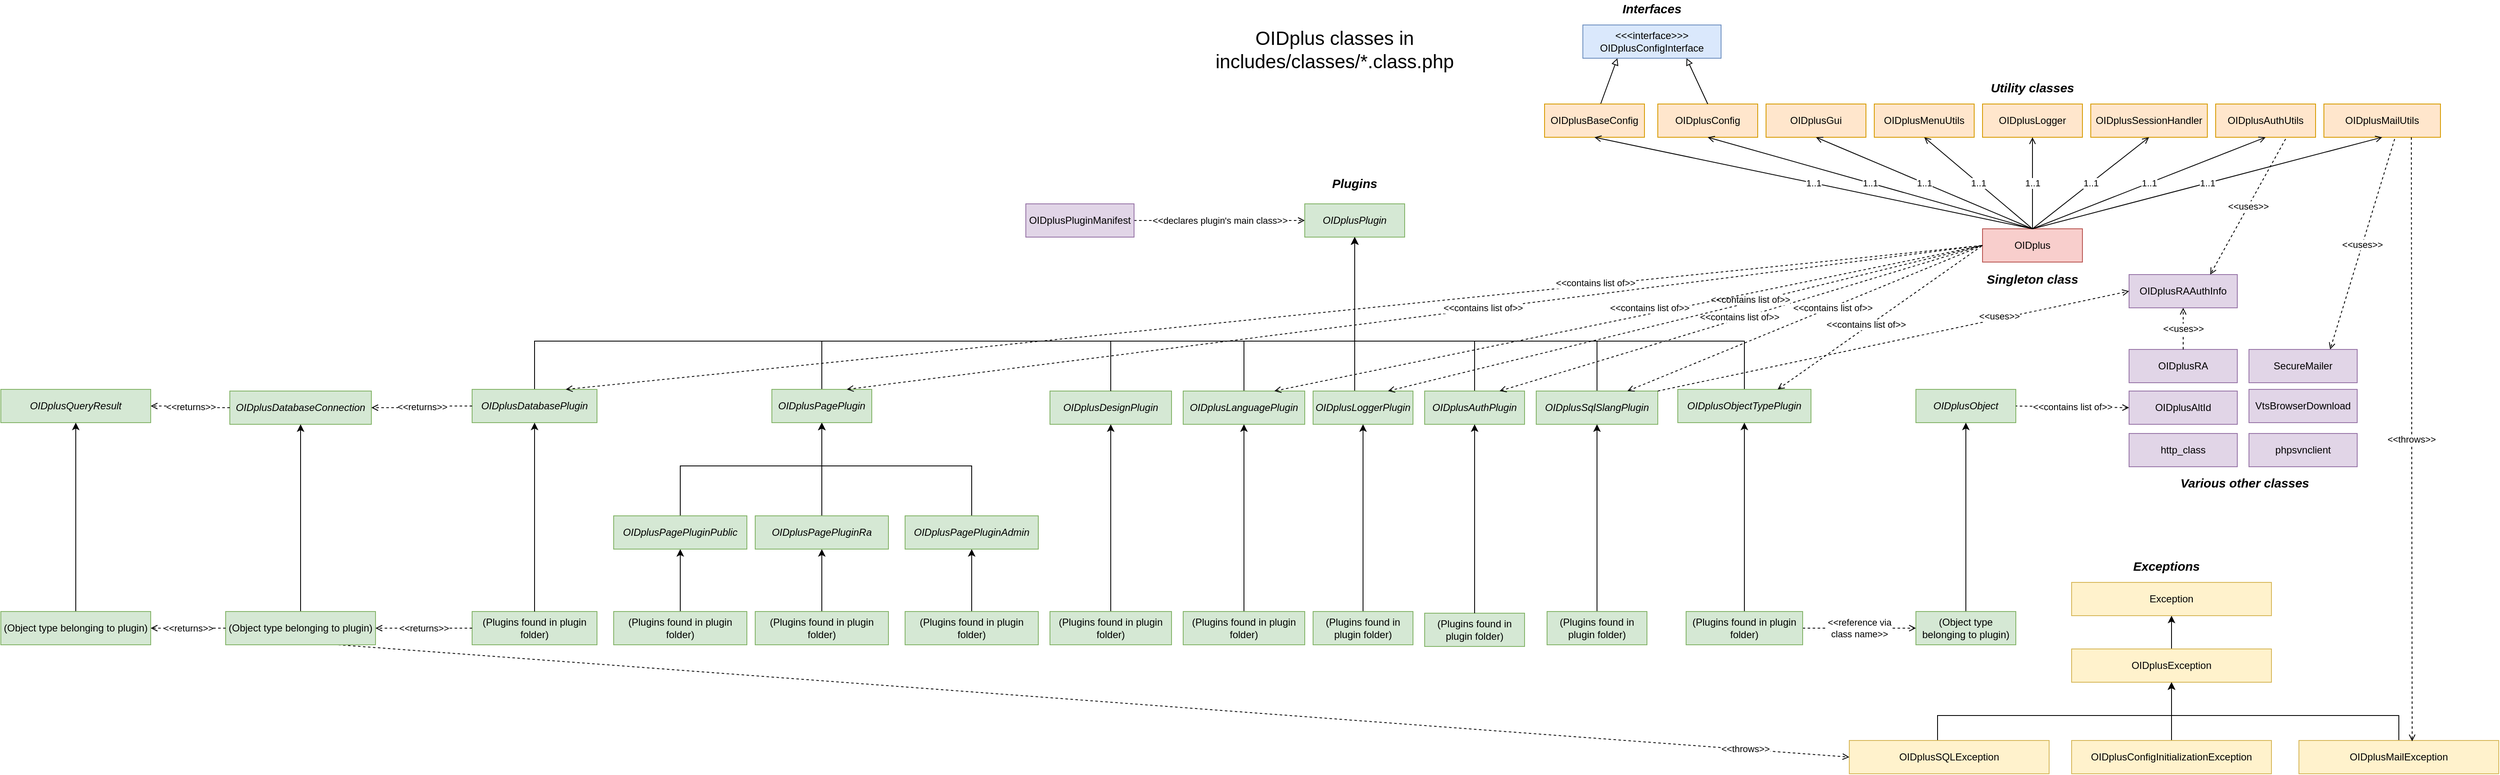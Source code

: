 <mxfile version="13.6.2" type="device"><diagram id="C5RBs43oDa-KdzZeNtuy" name="Page-1"><mxGraphModel dx="3685" dy="1050" grid="1" gridSize="10" guides="1" tooltips="1" connect="1" arrows="1" fold="1" page="1" pageScale="1" pageWidth="827" pageHeight="1169" math="0" shadow="0"><root><mxCell id="WIyWlLk6GJQsqaUBKTNV-0"/><mxCell id="WIyWlLk6GJQsqaUBKTNV-1" parent="WIyWlLk6GJQsqaUBKTNV-0"/><mxCell id="HaJfKRJEYKdRmyHm2M7B-0" value="OIDplus" style="rounded=0;whiteSpace=wrap;html=1;fillColor=#f8cecc;strokeColor=#b85450;" parent="WIyWlLk6GJQsqaUBKTNV-1" vertex="1"><mxGeometry x="780" y="385" width="120" height="40" as="geometry"/></mxCell><mxCell id="HaJfKRJEYKdRmyHm2M7B-1" value="&lt;div&gt;OIDplusAltId&lt;/div&gt;" style="rounded=0;whiteSpace=wrap;html=1;fillColor=#e1d5e7;strokeColor=#9673a6;" parent="WIyWlLk6GJQsqaUBKTNV-1" vertex="1"><mxGeometry x="956" y="580" width="130" height="40" as="geometry"/></mxCell><mxCell id="PMX5CAPXfLzkRhn_E-3W-7" style="edgeStyle=orthogonalEdgeStyle;rounded=0;orthogonalLoop=1;jettySize=auto;html=1;entryX=0.5;entryY=1;entryDx=0;entryDy=0;" parent="WIyWlLk6GJQsqaUBKTNV-1" source="HaJfKRJEYKdRmyHm2M7B-2" target="HaJfKRJEYKdRmyHm2M7B-13" edge="1"><mxGeometry relative="1" as="geometry"><Array as="points"><mxPoint x="170" y="520"/><mxPoint x="26" y="520"/></Array></mxGeometry></mxCell><mxCell id="HaJfKRJEYKdRmyHm2M7B-2" value="&lt;div&gt;OIDplusAuthPlugin&lt;/div&gt;" style="rounded=0;whiteSpace=wrap;html=1;fontStyle=2;fillColor=#d5e8d4;strokeColor=#82b366;" parent="WIyWlLk6GJQsqaUBKTNV-1" vertex="1"><mxGeometry x="110" y="580" width="120" height="40" as="geometry"/></mxCell><mxCell id="HaJfKRJEYKdRmyHm2M7B-3" value="&lt;div&gt;OIDplusAuthUtils&lt;/div&gt;" style="rounded=0;whiteSpace=wrap;html=1;fillColor=#ffe6cc;strokeColor=#d79b00;" parent="WIyWlLk6GJQsqaUBKTNV-1" vertex="1"><mxGeometry x="1060" y="235" width="120" height="40" as="geometry"/></mxCell><mxCell id="HaJfKRJEYKdRmyHm2M7B-4" value="&lt;div&gt;OIDplusConfig&lt;/div&gt;" style="rounded=0;whiteSpace=wrap;html=1;fillColor=#ffe6cc;strokeColor=#d79b00;" parent="WIyWlLk6GJQsqaUBKTNV-1" vertex="1"><mxGeometry x="390" y="235" width="120" height="40" as="geometry"/></mxCell><mxCell id="HaJfKRJEYKdRmyHm2M7B-28" style="edgeStyle=orthogonalEdgeStyle;rounded=0;orthogonalLoop=1;jettySize=auto;html=1;entryX=0.5;entryY=1;entryDx=0;entryDy=0;" parent="WIyWlLk6GJQsqaUBKTNV-1" source="HaJfKRJEYKdRmyHm2M7B-5" target="HaJfKRJEYKdRmyHm2M7B-27" edge="1"><mxGeometry relative="1" as="geometry"/></mxCell><mxCell id="HaJfKRJEYKdRmyHm2M7B-5" value="&lt;div&gt;OIDplusConfigInitializationException&lt;/div&gt;" style="rounded=0;whiteSpace=wrap;html=1;fillColor=#fff2cc;strokeColor=#d6b656;" parent="WIyWlLk6GJQsqaUBKTNV-1" vertex="1"><mxGeometry x="887" y="1000" width="240" height="40" as="geometry"/></mxCell><mxCell id="PMX5CAPXfLzkRhn_E-3W-3" style="edgeStyle=orthogonalEdgeStyle;rounded=0;orthogonalLoop=1;jettySize=auto;html=1;entryX=0.5;entryY=1;entryDx=0;entryDy=0;" parent="WIyWlLk6GJQsqaUBKTNV-1" source="HaJfKRJEYKdRmyHm2M7B-6" target="HaJfKRJEYKdRmyHm2M7B-27" edge="1"><mxGeometry relative="1" as="geometry"><Array as="points"><mxPoint x="726" y="970"/><mxPoint x="1007" y="970"/></Array></mxGeometry></mxCell><mxCell id="HaJfKRJEYKdRmyHm2M7B-6" value="&lt;div&gt;OIDplusSQLException&lt;/div&gt;" style="rounded=0;whiteSpace=wrap;html=1;fillColor=#fff2cc;strokeColor=#d6b656;" parent="WIyWlLk6GJQsqaUBKTNV-1" vertex="1"><mxGeometry x="620" y="1000" width="240" height="40" as="geometry"/></mxCell><mxCell id="PMX5CAPXfLzkRhn_E-3W-8" style="edgeStyle=orthogonalEdgeStyle;rounded=0;orthogonalLoop=1;jettySize=auto;html=1;entryX=0.5;entryY=1;entryDx=0;entryDy=0;" parent="WIyWlLk6GJQsqaUBKTNV-1" source="HaJfKRJEYKdRmyHm2M7B-7" target="HaJfKRJEYKdRmyHm2M7B-13" edge="1"><mxGeometry relative="1" as="geometry"><Array as="points"><mxPoint x="-959" y="520"/><mxPoint x="26" y="520"/></Array></mxGeometry></mxCell><mxCell id="HaJfKRJEYKdRmyHm2M7B-7" value="&lt;div&gt;OIDplusDatabasePlugin&lt;/div&gt;" style="rounded=0;whiteSpace=wrap;html=1;fontStyle=2;fillColor=#d5e8d4;strokeColor=#82b366;" parent="WIyWlLk6GJQsqaUBKTNV-1" vertex="1"><mxGeometry x="-1034" y="578" width="150" height="40" as="geometry"/></mxCell><mxCell id="HaJfKRJEYKdRmyHm2M7B-8" value="&lt;div&gt;OIDplusGui&lt;/div&gt;" style="rounded=0;whiteSpace=wrap;html=1;fillColor=#ffe6cc;strokeColor=#d79b00;" parent="WIyWlLk6GJQsqaUBKTNV-1" vertex="1"><mxGeometry x="520" y="235" width="120" height="40" as="geometry"/></mxCell><mxCell id="HaJfKRJEYKdRmyHm2M7B-9" value="&lt;div&gt;OIDplusLogger&lt;/div&gt;" style="rounded=0;whiteSpace=wrap;html=1;fillColor=#ffe6cc;strokeColor=#d79b00;" parent="WIyWlLk6GJQsqaUBKTNV-1" vertex="1"><mxGeometry x="780" y="235" width="120" height="40" as="geometry"/></mxCell><mxCell id="HaJfKRJEYKdRmyHm2M7B-10" value="&lt;div&gt;OIDplusObject&lt;/div&gt;" style="rounded=0;whiteSpace=wrap;html=1;fontStyle=2;fillColor=#d5e8d4;strokeColor=#82b366;" parent="WIyWlLk6GJQsqaUBKTNV-1" vertex="1"><mxGeometry x="700" y="578" width="120" height="40" as="geometry"/></mxCell><mxCell id="PMX5CAPXfLzkRhn_E-3W-9" style="edgeStyle=orthogonalEdgeStyle;rounded=0;orthogonalLoop=1;jettySize=auto;html=1;entryX=0.5;entryY=1;entryDx=0;entryDy=0;" parent="WIyWlLk6GJQsqaUBKTNV-1" source="HaJfKRJEYKdRmyHm2M7B-11" target="HaJfKRJEYKdRmyHm2M7B-13" edge="1"><mxGeometry relative="1" as="geometry"><Array as="points"><mxPoint x="494" y="520"/><mxPoint x="26" y="520"/></Array></mxGeometry></mxCell><mxCell id="HaJfKRJEYKdRmyHm2M7B-11" value="&lt;div&gt;OIDplusObjectTypePlugin&lt;/div&gt;" style="rounded=0;whiteSpace=wrap;html=1;fontStyle=2;fillColor=#d5e8d4;strokeColor=#82b366;" parent="WIyWlLk6GJQsqaUBKTNV-1" vertex="1"><mxGeometry x="414" y="578" width="160" height="40" as="geometry"/></mxCell><mxCell id="G5G2yCKZkxoIE2J6HtOm-7" value="" style="edgeStyle=orthogonalEdgeStyle;rounded=0;orthogonalLoop=1;jettySize=auto;html=1;entryX=0.5;entryY=0;entryDx=0;entryDy=0;startArrow=classic;startFill=1;endArrow=none;endFill=0;" parent="WIyWlLk6GJQsqaUBKTNV-1" source="HaJfKRJEYKdRmyHm2M7B-12" target="G5G2yCKZkxoIE2J6HtOm-3" edge="1"><mxGeometry relative="1" as="geometry"><mxPoint x="-614" y="670" as="targetPoint"/><Array as="points"><mxPoint x="-614" y="670"/><mxPoint x="-784" y="670"/></Array></mxGeometry></mxCell><mxCell id="G5G2yCKZkxoIE2J6HtOm-9" style="edgeStyle=orthogonalEdgeStyle;rounded=0;orthogonalLoop=1;jettySize=auto;html=1;entryX=0.5;entryY=0;entryDx=0;entryDy=0;startArrow=classic;startFill=1;endArrow=none;endFill=0;" parent="WIyWlLk6GJQsqaUBKTNV-1" source="HaJfKRJEYKdRmyHm2M7B-12" target="G5G2yCKZkxoIE2J6HtOm-5" edge="1"><mxGeometry relative="1" as="geometry"><Array as="points"><mxPoint x="-614" y="670"/><mxPoint x="-434" y="670"/></Array></mxGeometry></mxCell><mxCell id="G5G2yCKZkxoIE2J6HtOm-10" style="edgeStyle=orthogonalEdgeStyle;rounded=0;orthogonalLoop=1;jettySize=auto;html=1;entryX=0.5;entryY=0;entryDx=0;entryDy=0;startArrow=classic;startFill=1;endArrow=none;endFill=0;" parent="WIyWlLk6GJQsqaUBKTNV-1" source="HaJfKRJEYKdRmyHm2M7B-12" target="G5G2yCKZkxoIE2J6HtOm-4" edge="1"><mxGeometry relative="1" as="geometry"/></mxCell><mxCell id="PMX5CAPXfLzkRhn_E-3W-6" style="edgeStyle=orthogonalEdgeStyle;rounded=0;orthogonalLoop=1;jettySize=auto;html=1;entryX=0.5;entryY=1;entryDx=0;entryDy=0;" parent="WIyWlLk6GJQsqaUBKTNV-1" source="HaJfKRJEYKdRmyHm2M7B-12" target="HaJfKRJEYKdRmyHm2M7B-13" edge="1"><mxGeometry relative="1" as="geometry"><Array as="points"><mxPoint x="-160" y="520"/><mxPoint x="174" y="520"/></Array></mxGeometry></mxCell><mxCell id="HaJfKRJEYKdRmyHm2M7B-12" value="&lt;div&gt;OIDplusPagePlugin&lt;/div&gt;" style="rounded=0;whiteSpace=wrap;html=1;fontStyle=2;fillColor=#d5e8d4;strokeColor=#82b366;" parent="WIyWlLk6GJQsqaUBKTNV-1" vertex="1"><mxGeometry x="-674" y="578" width="120" height="40" as="geometry"/></mxCell><mxCell id="HaJfKRJEYKdRmyHm2M7B-13" value="&lt;div&gt;OIDplusPlugin&lt;/div&gt;" style="rounded=0;whiteSpace=wrap;html=1;fontStyle=2;fillColor=#d5e8d4;strokeColor=#82b366;" parent="WIyWlLk6GJQsqaUBKTNV-1" vertex="1"><mxGeometry x="-34" y="355" width="120" height="40" as="geometry"/></mxCell><mxCell id="HaJfKRJEYKdRmyHm2M7B-14" value="&lt;div&gt;OIDplusQueryResult&lt;/div&gt;" style="rounded=0;whiteSpace=wrap;html=1;fillColor=#d5e8d4;strokeColor=#82b366;fontStyle=2" parent="WIyWlLk6GJQsqaUBKTNV-1" vertex="1"><mxGeometry x="-1600" y="578" width="180" height="40" as="geometry"/></mxCell><mxCell id="HaJfKRJEYKdRmyHm2M7B-15" value="&lt;div&gt;OIDplusRA&lt;/div&gt;" style="rounded=0;whiteSpace=wrap;html=1;fillColor=#e1d5e7;strokeColor=#9673a6;" parent="WIyWlLk6GJQsqaUBKTNV-1" vertex="1"><mxGeometry x="956" y="530" width="130" height="40" as="geometry"/></mxCell><mxCell id="HaJfKRJEYKdRmyHm2M7B-16" value="&lt;div&gt;OIDplusSessionHandler&lt;/div&gt;" style="rounded=0;whiteSpace=wrap;html=1;fillColor=#ffe6cc;strokeColor=#d79b00;" parent="WIyWlLk6GJQsqaUBKTNV-1" vertex="1"><mxGeometry x="910" y="235" width="140" height="40" as="geometry"/></mxCell><mxCell id="HaJfKRJEYKdRmyHm2M7B-17" value="&lt;div&gt;OIDplusMenuUtils&lt;/div&gt;" style="rounded=0;whiteSpace=wrap;html=1;fillColor=#ffe6cc;strokeColor=#d79b00;" parent="WIyWlLk6GJQsqaUBKTNV-1" vertex="1"><mxGeometry x="650" y="235" width="120" height="40" as="geometry"/></mxCell><mxCell id="PMX5CAPXfLzkRhn_E-3W-2" style="edgeStyle=orthogonalEdgeStyle;rounded=0;orthogonalLoop=1;jettySize=auto;html=1;entryX=0.5;entryY=1;entryDx=0;entryDy=0;" parent="WIyWlLk6GJQsqaUBKTNV-1" source="HaJfKRJEYKdRmyHm2M7B-22" target="HaJfKRJEYKdRmyHm2M7B-10" edge="1"><mxGeometry relative="1" as="geometry"/></mxCell><mxCell id="HaJfKRJEYKdRmyHm2M7B-22" value="(Object type belonging to plugin)" style="rounded=0;whiteSpace=wrap;html=1;fillColor=#d5e8d4;strokeColor=#82b366;" parent="WIyWlLk6GJQsqaUBKTNV-1" vertex="1"><mxGeometry x="700" y="845" width="120" height="40" as="geometry"/></mxCell><mxCell id="HaJfKRJEYKdRmyHm2M7B-24" value="&lt;div&gt;&amp;lt;&amp;lt;reference via&lt;/div&gt;&lt;div&gt;class name&amp;gt;&amp;gt;&lt;br&gt;&lt;/div&gt;" style="edgeStyle=orthogonalEdgeStyle;rounded=0;orthogonalLoop=1;jettySize=auto;html=1;entryX=0;entryY=0.5;entryDx=0;entryDy=0;dashed=1;endArrow=open;endFill=0;" parent="WIyWlLk6GJQsqaUBKTNV-1" source="HaJfKRJEYKdRmyHm2M7B-23" target="HaJfKRJEYKdRmyHm2M7B-22" edge="1"><mxGeometry relative="1" as="geometry"/></mxCell><mxCell id="HaJfKRJEYKdRmyHm2M7B-26" style="edgeStyle=orthogonalEdgeStyle;rounded=0;orthogonalLoop=1;jettySize=auto;html=1;entryX=0.5;entryY=1;entryDx=0;entryDy=0;" parent="WIyWlLk6GJQsqaUBKTNV-1" source="HaJfKRJEYKdRmyHm2M7B-23" target="HaJfKRJEYKdRmyHm2M7B-11" edge="1"><mxGeometry relative="1" as="geometry"/></mxCell><mxCell id="HaJfKRJEYKdRmyHm2M7B-23" value="(Plugins found in plugin folder)" style="rounded=0;whiteSpace=wrap;html=1;fillColor=#d5e8d4;strokeColor=#82b366;" parent="WIyWlLk6GJQsqaUBKTNV-1" vertex="1"><mxGeometry x="424" y="845" width="140" height="40" as="geometry"/></mxCell><mxCell id="qhEKmyDmoYopIHslgWnM-1" style="edgeStyle=orthogonalEdgeStyle;rounded=0;orthogonalLoop=1;jettySize=auto;html=1;entryX=0.5;entryY=1;entryDx=0;entryDy=0;" parent="WIyWlLk6GJQsqaUBKTNV-1" source="HaJfKRJEYKdRmyHm2M7B-27" target="qhEKmyDmoYopIHslgWnM-0" edge="1"><mxGeometry relative="1" as="geometry"/></mxCell><mxCell id="HaJfKRJEYKdRmyHm2M7B-27" value="OIDplusException" style="rounded=0;whiteSpace=wrap;html=1;fillColor=#fff2cc;strokeColor=#d6b656;" parent="WIyWlLk6GJQsqaUBKTNV-1" vertex="1"><mxGeometry x="887" y="890" width="240" height="40" as="geometry"/></mxCell><mxCell id="HaJfKRJEYKdRmyHm2M7B-30" value="1..1" style="endArrow=none;html=1;entryX=0.5;entryY=0;entryDx=0;entryDy=0;exitX=0.5;exitY=1;exitDx=0;exitDy=0;startArrow=open;startFill=0;" parent="WIyWlLk6GJQsqaUBKTNV-1" source="HaJfKRJEYKdRmyHm2M7B-4" target="HaJfKRJEYKdRmyHm2M7B-0" edge="1"><mxGeometry width="50" height="50" relative="1" as="geometry"><mxPoint x="550" y="745" as="sourcePoint"/><mxPoint x="600" y="695" as="targetPoint"/></mxGeometry></mxCell><mxCell id="HaJfKRJEYKdRmyHm2M7B-31" value="1..1" style="endArrow=none;html=1;entryX=0.5;entryY=0;entryDx=0;entryDy=0;exitX=0.5;exitY=1;exitDx=0;exitDy=0;startArrow=open;startFill=0;" parent="WIyWlLk6GJQsqaUBKTNV-1" source="HaJfKRJEYKdRmyHm2M7B-8" target="HaJfKRJEYKdRmyHm2M7B-0" edge="1"><mxGeometry width="50" height="50" relative="1" as="geometry"><mxPoint x="550" y="745" as="sourcePoint"/><mxPoint x="600" y="695" as="targetPoint"/></mxGeometry></mxCell><mxCell id="HaJfKRJEYKdRmyHm2M7B-32" value="1..1" style="endArrow=none;html=1;entryX=0.5;entryY=0;entryDx=0;entryDy=0;exitX=0.5;exitY=1;exitDx=0;exitDy=0;endFill=0;startArrow=open;startFill=0;" parent="WIyWlLk6GJQsqaUBKTNV-1" source="HaJfKRJEYKdRmyHm2M7B-3" target="HaJfKRJEYKdRmyHm2M7B-0" edge="1"><mxGeometry width="50" height="50" relative="1" as="geometry"><mxPoint x="550" y="745" as="sourcePoint"/><mxPoint x="600" y="695" as="targetPoint"/></mxGeometry></mxCell><mxCell id="HaJfKRJEYKdRmyHm2M7B-33" value="1..1" style="endArrow=none;html=1;startArrow=open;startFill=0;" parent="WIyWlLk6GJQsqaUBKTNV-1" edge="1"><mxGeometry width="50" height="50" relative="1" as="geometry"><mxPoint x="840" y="275" as="sourcePoint"/><mxPoint x="840" y="385" as="targetPoint"/></mxGeometry></mxCell><mxCell id="HaJfKRJEYKdRmyHm2M7B-35" value="1..1" style="endArrow=none;html=1;startArrow=open;startFill=0;exitX=0.5;exitY=1;exitDx=0;exitDy=0;entryX=0.5;entryY=0;entryDx=0;entryDy=0;" parent="WIyWlLk6GJQsqaUBKTNV-1" source="HaJfKRJEYKdRmyHm2M7B-16" target="HaJfKRJEYKdRmyHm2M7B-0" edge="1"><mxGeometry width="50" height="50" relative="1" as="geometry"><mxPoint x="620" y="725" as="sourcePoint"/><mxPoint x="670" y="675" as="targetPoint"/></mxGeometry></mxCell><mxCell id="HaJfKRJEYKdRmyHm2M7B-37" value="(Plugins found in plugin folder)" style="rounded=0;whiteSpace=wrap;html=1;fillColor=#d5e8d4;strokeColor=#82b366;" parent="WIyWlLk6GJQsqaUBKTNV-1" vertex="1"><mxGeometry x="110" y="847" width="120" height="40" as="geometry"/></mxCell><mxCell id="HaJfKRJEYKdRmyHm2M7B-39" style="edgeStyle=orthogonalEdgeStyle;rounded=0;orthogonalLoop=1;jettySize=auto;html=1;entryX=0.5;entryY=1;entryDx=0;entryDy=0;exitX=0.5;exitY=0;exitDx=0;exitDy=0;" parent="WIyWlLk6GJQsqaUBKTNV-1" source="HaJfKRJEYKdRmyHm2M7B-37" target="HaJfKRJEYKdRmyHm2M7B-2" edge="1"><mxGeometry relative="1" as="geometry"><mxPoint x="136" y="682" as="sourcePoint"/><mxPoint x="-174" y="592" as="targetPoint"/></mxGeometry></mxCell><mxCell id="HaJfKRJEYKdRmyHm2M7B-40" value="&lt;div&gt;(Plugins found in plugin folder)&lt;/div&gt;" style="rounded=0;whiteSpace=wrap;html=1;fillColor=#d5e8d4;strokeColor=#82b366;" parent="WIyWlLk6GJQsqaUBKTNV-1" vertex="1"><mxGeometry x="-1034" y="845" width="150" height="40" as="geometry"/></mxCell><mxCell id="HaJfKRJEYKdRmyHm2M7B-41" style="edgeStyle=orthogonalEdgeStyle;rounded=0;orthogonalLoop=1;jettySize=auto;html=1;entryX=0.5;entryY=1;entryDx=0;entryDy=0;exitX=0.5;exitY=0;exitDx=0;exitDy=0;" parent="WIyWlLk6GJQsqaUBKTNV-1" source="HaJfKRJEYKdRmyHm2M7B-40" target="HaJfKRJEYKdRmyHm2M7B-7" edge="1"><mxGeometry relative="1" as="geometry"><mxPoint x="-1298" y="640" as="sourcePoint"/><mxPoint x="-1298" y="590" as="targetPoint"/></mxGeometry></mxCell><mxCell id="HaJfKRJEYKdRmyHm2M7B-43" value="&amp;lt;&amp;lt;contains list of&amp;gt;&amp;gt;" style="endArrow=none;html=1;entryX=0;entryY=0.5;entryDx=0;entryDy=0;exitX=0.75;exitY=0;exitDx=0;exitDy=0;dashed=1;endFill=0;startArrow=open;startFill=0;" parent="WIyWlLk6GJQsqaUBKTNV-1" source="HaJfKRJEYKdRmyHm2M7B-7" target="HaJfKRJEYKdRmyHm2M7B-0" edge="1"><mxGeometry x="0.454" y="2" width="50" height="50" relative="1" as="geometry"><mxPoint x="140" y="640" as="sourcePoint"/><mxPoint x="590" y="330" as="targetPoint"/><mxPoint as="offset"/></mxGeometry></mxCell><mxCell id="HaJfKRJEYKdRmyHm2M7B-44" value="Singleton class" style="text;html=1;strokeColor=none;fillColor=none;align=center;verticalAlign=middle;whiteSpace=wrap;rounded=0;fontStyle=3;fontSize=15;" parent="WIyWlLk6GJQsqaUBKTNV-1" vertex="1"><mxGeometry x="770" y="435" width="140" height="20" as="geometry"/></mxCell><mxCell id="HaJfKRJEYKdRmyHm2M7B-46" value="Plugins" style="text;html=1;strokeColor=none;fillColor=none;align=center;verticalAlign=middle;whiteSpace=wrap;rounded=0;fontStyle=3;fontSize=15;" parent="WIyWlLk6GJQsqaUBKTNV-1" vertex="1"><mxGeometry x="-44" y="320" width="140" height="20" as="geometry"/></mxCell><mxCell id="HaJfKRJEYKdRmyHm2M7B-47" value="Exceptions" style="text;html=1;strokeColor=none;fillColor=none;align=center;verticalAlign=middle;whiteSpace=wrap;rounded=0;fontStyle=3;fontSize=15;" parent="WIyWlLk6GJQsqaUBKTNV-1" vertex="1"><mxGeometry x="931" y="780" width="140" height="20" as="geometry"/></mxCell><mxCell id="HaJfKRJEYKdRmyHm2M7B-48" value="Various other classes" style="text;html=1;strokeColor=none;fillColor=none;align=center;verticalAlign=middle;whiteSpace=wrap;rounded=0;fontStyle=3;fontSize=15;" parent="WIyWlLk6GJQsqaUBKTNV-1" vertex="1"><mxGeometry x="970" y="680" width="250" height="20" as="geometry"/></mxCell><mxCell id="qhEKmyDmoYopIHslgWnM-0" value="Exception" style="rounded=0;whiteSpace=wrap;html=1;fillColor=#fff2cc;strokeColor=#d6b656;" parent="WIyWlLk6GJQsqaUBKTNV-1" vertex="1"><mxGeometry x="887" y="810" width="240" height="40" as="geometry"/></mxCell><mxCell id="qhEKmyDmoYopIHslgWnM-3" value="&amp;lt;&amp;lt;throws&amp;gt;&amp;gt;" style="endArrow=open;dashed=1;html=1;entryX=0;entryY=0.5;entryDx=0;entryDy=0;exitX=0.75;exitY=1;exitDx=0;exitDy=0;endFill=0;" parent="WIyWlLk6GJQsqaUBKTNV-1" source="iIVjh-oNidVyA_spt8Qc-1" target="HaJfKRJEYKdRmyHm2M7B-6" edge="1"><mxGeometry x="0.862" y="1" width="50" height="50" relative="1" as="geometry"><mxPoint x="570" y="670" as="sourcePoint"/><mxPoint x="670" y="670" as="targetPoint"/><mxPoint as="offset"/></mxGeometry></mxCell><mxCell id="qhEKmyDmoYopIHslgWnM-4" value="&amp;lt;&amp;lt;contains list of&amp;gt;&amp;gt;" style="endArrow=none;html=1;entryX=1;entryY=0.5;entryDx=0;entryDy=0;exitX=0;exitY=0.5;exitDx=0;exitDy=0;dashed=1;endFill=0;startArrow=open;startFill=0;" parent="WIyWlLk6GJQsqaUBKTNV-1" source="HaJfKRJEYKdRmyHm2M7B-1" target="HaJfKRJEYKdRmyHm2M7B-10" edge="1"><mxGeometry width="50" height="50" relative="1" as="geometry"><mxPoint x="-530" y="790" as="sourcePoint"/><mxPoint x="-170" y="790" as="targetPoint"/></mxGeometry></mxCell><mxCell id="PMX5CAPXfLzkRhn_E-3W-5" style="edgeStyle=orthogonalEdgeStyle;rounded=0;orthogonalLoop=1;jettySize=auto;html=1;entryX=0.5;entryY=1;entryDx=0;entryDy=0;" parent="WIyWlLk6GJQsqaUBKTNV-1" source="qhEKmyDmoYopIHslgWnM-6" target="HaJfKRJEYKdRmyHm2M7B-27" edge="1"><mxGeometry relative="1" as="geometry"><Array as="points"><mxPoint x="1280" y="970"/><mxPoint x="1007" y="970"/></Array></mxGeometry></mxCell><mxCell id="qhEKmyDmoYopIHslgWnM-6" value="&lt;div&gt;OIDplusMailException&lt;/div&gt;" style="rounded=0;whiteSpace=wrap;html=1;fillColor=#fff2cc;strokeColor=#d6b656;" parent="WIyWlLk6GJQsqaUBKTNV-1" vertex="1"><mxGeometry x="1160" y="1000" width="240" height="40" as="geometry"/></mxCell><mxCell id="qhEKmyDmoYopIHslgWnM-8" value="&lt;div&gt;OIDplusMailUtils&lt;/div&gt;" style="rounded=0;whiteSpace=wrap;html=1;fillColor=#ffe6cc;strokeColor=#d79b00;" parent="WIyWlLk6GJQsqaUBKTNV-1" vertex="1"><mxGeometry x="1190" y="235" width="140" height="40" as="geometry"/></mxCell><mxCell id="qhEKmyDmoYopIHslgWnM-9" value="1..1" style="endArrow=none;html=1;startArrow=open;startFill=0;exitX=0.5;exitY=1;exitDx=0;exitDy=0;entryX=0.5;entryY=0;entryDx=0;entryDy=0;" parent="WIyWlLk6GJQsqaUBKTNV-1" source="qhEKmyDmoYopIHslgWnM-8" target="HaJfKRJEYKdRmyHm2M7B-0" edge="1"><mxGeometry width="50" height="50" relative="1" as="geometry"><mxPoint x="980" y="485" as="sourcePoint"/><mxPoint x="710" y="435" as="targetPoint"/></mxGeometry></mxCell><mxCell id="qhEKmyDmoYopIHslgWnM-10" value="&amp;lt;&amp;lt;throws&amp;gt;&amp;gt;" style="endArrow=open;dashed=1;html=1;exitX=0.75;exitY=1;exitDx=0;exitDy=0;endFill=0;" parent="WIyWlLk6GJQsqaUBKTNV-1" source="qhEKmyDmoYopIHslgWnM-8" edge="1"><mxGeometry width="50" height="50" relative="1" as="geometry"><mxPoint x="495" y="690" as="sourcePoint"/><mxPoint x="1296" y="1001" as="targetPoint"/></mxGeometry></mxCell><mxCell id="qhEKmyDmoYopIHslgWnM-12" value="1..1" style="endArrow=none;html=1;startArrow=open;startFill=0;exitX=0.5;exitY=1;exitDx=0;exitDy=0;entryX=0.5;entryY=0;entryDx=0;entryDy=0;" parent="WIyWlLk6GJQsqaUBKTNV-1" source="HaJfKRJEYKdRmyHm2M7B-17" target="HaJfKRJEYKdRmyHm2M7B-0" edge="1"><mxGeometry width="50" height="50" relative="1" as="geometry"><mxPoint x="1140" y="485" as="sourcePoint"/><mxPoint x="1100" y="385" as="targetPoint"/></mxGeometry></mxCell><mxCell id="qhEKmyDmoYopIHslgWnM-13" value="&lt;div&gt;SecureMailer&lt;/div&gt;" style="rounded=0;whiteSpace=wrap;html=1;fillColor=#e1d5e7;strokeColor=#9673a6;" parent="WIyWlLk6GJQsqaUBKTNV-1" vertex="1"><mxGeometry x="1100" y="530" width="130" height="40" as="geometry"/></mxCell><mxCell id="qhEKmyDmoYopIHslgWnM-14" value="&amp;lt;&amp;lt;uses&amp;gt;&amp;gt;" style="endArrow=open;dashed=1;html=1;entryX=0.75;entryY=0;entryDx=0;entryDy=0;exitX=0.607;exitY=1.05;exitDx=0;exitDy=0;endFill=0;exitPerimeter=0;" parent="WIyWlLk6GJQsqaUBKTNV-1" source="qhEKmyDmoYopIHslgWnM-8" target="qhEKmyDmoYopIHslgWnM-13" edge="1"><mxGeometry width="50" height="50" relative="1" as="geometry"><mxPoint x="1140" y="450" as="sourcePoint"/><mxPoint x="1230" y="1010" as="targetPoint"/></mxGeometry></mxCell><mxCell id="G5G2yCKZkxoIE2J6HtOm-0" value="&amp;lt;&amp;lt;contains list of&amp;gt;&amp;gt;" style="endArrow=none;html=1;entryX=0;entryY=0.5;entryDx=0;entryDy=0;exitX=0.75;exitY=0;exitDx=0;exitDy=0;dashed=1;endFill=0;startArrow=open;startFill=0;" parent="WIyWlLk6GJQsqaUBKTNV-1" source="HaJfKRJEYKdRmyHm2M7B-2" target="HaJfKRJEYKdRmyHm2M7B-0" edge="1"><mxGeometry x="-0.005" y="2" width="50" height="50" relative="1" as="geometry"><mxPoint x="342.5" y="560" as="sourcePoint"/><mxPoint x="590" y="330" as="targetPoint"/><mxPoint as="offset"/></mxGeometry></mxCell><mxCell id="G5G2yCKZkxoIE2J6HtOm-1" value="&amp;lt;&amp;lt;contains list of&amp;gt;&amp;gt;" style="endArrow=none;html=1;exitX=0.75;exitY=0;exitDx=0;exitDy=0;dashed=1;endFill=0;startArrow=open;startFill=0;entryX=0;entryY=0.5;entryDx=0;entryDy=0;" parent="WIyWlLk6GJQsqaUBKTNV-1" source="HaJfKRJEYKdRmyHm2M7B-12" target="HaJfKRJEYKdRmyHm2M7B-0" edge="1"><mxGeometry x="0.121" y="1" width="50" height="50" relative="1" as="geometry"><mxPoint x="150" y="560" as="sourcePoint"/><mxPoint x="590" y="330" as="targetPoint"/><mxPoint as="offset"/></mxGeometry></mxCell><mxCell id="G5G2yCKZkxoIE2J6HtOm-2" value="&amp;lt;&amp;lt;contains list of&amp;gt;&amp;gt;" style="endArrow=none;html=1;exitX=0.75;exitY=0;exitDx=0;exitDy=0;dashed=1;endFill=0;startArrow=open;startFill=0;entryX=0;entryY=0.5;entryDx=0;entryDy=0;" parent="WIyWlLk6GJQsqaUBKTNV-1" source="HaJfKRJEYKdRmyHm2M7B-11" target="HaJfKRJEYKdRmyHm2M7B-0" edge="1"><mxGeometry x="-0.125" y="3" width="50" height="50" relative="1" as="geometry"><mxPoint x="-10" y="560" as="sourcePoint"/><mxPoint x="590" y="330" as="targetPoint"/><mxPoint as="offset"/></mxGeometry></mxCell><mxCell id="G5G2yCKZkxoIE2J6HtOm-16" value="" style="edgeStyle=orthogonalEdgeStyle;rounded=0;orthogonalLoop=1;jettySize=auto;html=1;startArrow=classic;startFill=1;endArrow=none;endFill=0;" parent="WIyWlLk6GJQsqaUBKTNV-1" source="G5G2yCKZkxoIE2J6HtOm-3" target="G5G2yCKZkxoIE2J6HtOm-11" edge="1"><mxGeometry relative="1" as="geometry"/></mxCell><mxCell id="G5G2yCKZkxoIE2J6HtOm-3" value="&lt;div&gt;OIDplusPagePluginPublic&lt;/div&gt;" style="rounded=0;whiteSpace=wrap;html=1;fontStyle=2;fillColor=#d5e8d4;strokeColor=#82b366;" parent="WIyWlLk6GJQsqaUBKTNV-1" vertex="1"><mxGeometry x="-864" y="730" width="160" height="40" as="geometry"/></mxCell><mxCell id="G5G2yCKZkxoIE2J6HtOm-15" value="" style="edgeStyle=orthogonalEdgeStyle;rounded=0;orthogonalLoop=1;jettySize=auto;html=1;startArrow=classic;startFill=1;endArrow=none;endFill=0;" parent="WIyWlLk6GJQsqaUBKTNV-1" source="G5G2yCKZkxoIE2J6HtOm-4" target="G5G2yCKZkxoIE2J6HtOm-12" edge="1"><mxGeometry relative="1" as="geometry"/></mxCell><mxCell id="G5G2yCKZkxoIE2J6HtOm-4" value="&lt;div&gt;OIDplusPagePluginRa&lt;/div&gt;" style="rounded=0;whiteSpace=wrap;html=1;fontStyle=2;fillColor=#d5e8d4;strokeColor=#82b366;" parent="WIyWlLk6GJQsqaUBKTNV-1" vertex="1"><mxGeometry x="-694" y="730" width="160" height="40" as="geometry"/></mxCell><mxCell id="G5G2yCKZkxoIE2J6HtOm-14" style="edgeStyle=orthogonalEdgeStyle;rounded=0;orthogonalLoop=1;jettySize=auto;html=1;entryX=0.5;entryY=0;entryDx=0;entryDy=0;startArrow=classic;startFill=1;endArrow=none;endFill=0;" parent="WIyWlLk6GJQsqaUBKTNV-1" source="G5G2yCKZkxoIE2J6HtOm-5" target="G5G2yCKZkxoIE2J6HtOm-13" edge="1"><mxGeometry relative="1" as="geometry"/></mxCell><mxCell id="G5G2yCKZkxoIE2J6HtOm-5" value="&lt;div&gt;OIDplusPagePluginAdmin&lt;/div&gt;" style="rounded=0;whiteSpace=wrap;html=1;fontStyle=2;fillColor=#d5e8d4;strokeColor=#82b366;" parent="WIyWlLk6GJQsqaUBKTNV-1" vertex="1"><mxGeometry x="-514" y="730" width="160" height="40" as="geometry"/></mxCell><mxCell id="G5G2yCKZkxoIE2J6HtOm-11" value="(Plugins found in plugin folder)" style="rounded=0;whiteSpace=wrap;html=1;fillColor=#d5e8d4;strokeColor=#82b366;" parent="WIyWlLk6GJQsqaUBKTNV-1" vertex="1"><mxGeometry x="-864" y="845" width="160" height="40" as="geometry"/></mxCell><mxCell id="G5G2yCKZkxoIE2J6HtOm-12" value="(Plugins found in plugin folder)" style="rounded=0;whiteSpace=wrap;html=1;fillColor=#d5e8d4;strokeColor=#82b366;" parent="WIyWlLk6GJQsqaUBKTNV-1" vertex="1"><mxGeometry x="-694" y="845" width="160" height="40" as="geometry"/></mxCell><mxCell id="G5G2yCKZkxoIE2J6HtOm-13" value="(Plugins found in plugin folder)" style="rounded=0;whiteSpace=wrap;html=1;fillColor=#d5e8d4;strokeColor=#82b366;" parent="WIyWlLk6GJQsqaUBKTNV-1" vertex="1"><mxGeometry x="-514" y="845" width="160" height="40" as="geometry"/></mxCell><mxCell id="G5G2yCKZkxoIE2J6HtOm-17" value="Utility classes" style="text;html=1;strokeColor=none;fillColor=none;align=center;verticalAlign=middle;whiteSpace=wrap;rounded=0;fontStyle=3;fontSize=15;" parent="WIyWlLk6GJQsqaUBKTNV-1" vertex="1"><mxGeometry x="560" y="205" width="560" height="20" as="geometry"/></mxCell><mxCell id="SqvP8_vWFWvKATAPC3f0-3" value="&lt;div&gt;http_class&lt;/div&gt;" style="rounded=0;whiteSpace=wrap;html=1;fillColor=#e1d5e7;strokeColor=#9673a6;" parent="WIyWlLk6GJQsqaUBKTNV-1" vertex="1"><mxGeometry x="956" y="631" width="130" height="40" as="geometry"/></mxCell><mxCell id="SqvP8_vWFWvKATAPC3f0-6" value="phpsvnclient" style="rounded=0;whiteSpace=wrap;html=1;fillColor=#e1d5e7;strokeColor=#9673a6;" parent="WIyWlLk6GJQsqaUBKTNV-1" vertex="1"><mxGeometry x="1100" y="631" width="130" height="40" as="geometry"/></mxCell><mxCell id="ZfX25L6vCK6xiF5fLbg_-4" style="rounded=0;orthogonalLoop=1;jettySize=auto;html=1;entryX=0.25;entryY=1;entryDx=0;entryDy=0;endArrow=block;endFill=0;" parent="WIyWlLk6GJQsqaUBKTNV-1" source="ZfX25L6vCK6xiF5fLbg_-0" target="ZfX25L6vCK6xiF5fLbg_-2" edge="1"><mxGeometry relative="1" as="geometry"/></mxCell><mxCell id="ZfX25L6vCK6xiF5fLbg_-0" value="&lt;div&gt;OIDplusBaseConfig&lt;/div&gt;" style="rounded=0;whiteSpace=wrap;html=1;fillColor=#ffe6cc;strokeColor=#d79b00;" parent="WIyWlLk6GJQsqaUBKTNV-1" vertex="1"><mxGeometry x="254" y="235" width="120" height="40" as="geometry"/></mxCell><mxCell id="ZfX25L6vCK6xiF5fLbg_-1" value="1..1" style="endArrow=none;html=1;exitX=0.5;exitY=1;exitDx=0;exitDy=0;startArrow=open;startFill=0;entryX=0.5;entryY=0;entryDx=0;entryDy=0;" parent="WIyWlLk6GJQsqaUBKTNV-1" source="ZfX25L6vCK6xiF5fLbg_-0" target="HaJfKRJEYKdRmyHm2M7B-0" edge="1"><mxGeometry width="50" height="50" relative="1" as="geometry"><mxPoint x="460" y="285" as="sourcePoint"/><mxPoint x="650" y="370" as="targetPoint"/></mxGeometry></mxCell><mxCell id="ZfX25L6vCK6xiF5fLbg_-2" value="&lt;div&gt;&amp;lt;&amp;lt;&amp;lt;interface&amp;gt;&amp;gt;&amp;gt;&lt;/div&gt;&lt;div&gt;OIDplusConfigInterface&lt;/div&gt;" style="rounded=0;whiteSpace=wrap;html=1;fillColor=#dae8fc;strokeColor=#6c8ebf;" parent="WIyWlLk6GJQsqaUBKTNV-1" vertex="1"><mxGeometry x="300" y="140" width="166" height="40" as="geometry"/></mxCell><mxCell id="ZfX25L6vCK6xiF5fLbg_-3" value="Interfaces" style="text;html=1;strokeColor=none;fillColor=none;align=center;verticalAlign=middle;whiteSpace=wrap;rounded=0;fontStyle=3;fontSize=15;" parent="WIyWlLk6GJQsqaUBKTNV-1" vertex="1"><mxGeometry x="313" y="110" width="140" height="20" as="geometry"/></mxCell><mxCell id="ZfX25L6vCK6xiF5fLbg_-5" style="rounded=0;orthogonalLoop=1;jettySize=auto;html=1;entryX=0.75;entryY=1;entryDx=0;entryDy=0;endArrow=block;endFill=0;exitX=0.5;exitY=0;exitDx=0;exitDy=0;" parent="WIyWlLk6GJQsqaUBKTNV-1" source="HaJfKRJEYKdRmyHm2M7B-4" target="ZfX25L6vCK6xiF5fLbg_-2" edge="1"><mxGeometry relative="1" as="geometry"><mxPoint x="324" y="245" as="sourcePoint"/><mxPoint x="393" y="190" as="targetPoint"/></mxGeometry></mxCell><mxCell id="DPRJdcyUqyCm2qNz097J-1" style="edgeStyle=orthogonalEdgeStyle;rounded=0;orthogonalLoop=1;jettySize=auto;html=1;entryX=0.5;entryY=1;entryDx=0;entryDy=0;" parent="WIyWlLk6GJQsqaUBKTNV-1" source="DPRJdcyUqyCm2qNz097J-0" target="HaJfKRJEYKdRmyHm2M7B-13" edge="1"><mxGeometry relative="1" as="geometry"><Array as="points"><mxPoint x="317" y="520"/><mxPoint x="26" y="520"/></Array></mxGeometry></mxCell><mxCell id="DPRJdcyUqyCm2qNz097J-0" value="OIDplusSqlSlangPlugin" style="rounded=0;whiteSpace=wrap;html=1;fontStyle=2;fillColor=#d5e8d4;strokeColor=#82b366;" parent="WIyWlLk6GJQsqaUBKTNV-1" vertex="1"><mxGeometry x="244" y="580" width="146" height="40" as="geometry"/></mxCell><mxCell id="DPRJdcyUqyCm2qNz097J-2" value="&amp;lt;&amp;lt;contains list of&amp;gt;&amp;gt;" style="endArrow=none;html=1;exitX=0.75;exitY=0;exitDx=0;exitDy=0;dashed=1;endFill=0;startArrow=open;startFill=0;entryX=0;entryY=0.5;entryDx=0;entryDy=0;" parent="WIyWlLk6GJQsqaUBKTNV-1" source="DPRJdcyUqyCm2qNz097J-0" target="HaJfKRJEYKdRmyHm2M7B-0" edge="1"><mxGeometry x="0.154" y="-1" width="50" height="50" relative="1" as="geometry"><mxPoint x="-280" y="590" as="sourcePoint"/><mxPoint x="790" y="415" as="targetPoint"/><mxPoint as="offset"/></mxGeometry></mxCell><mxCell id="DPRJdcyUqyCm2qNz097J-4" style="edgeStyle=orthogonalEdgeStyle;rounded=0;orthogonalLoop=1;jettySize=auto;html=1;entryX=0.5;entryY=1;entryDx=0;entryDy=0;" parent="WIyWlLk6GJQsqaUBKTNV-1" source="DPRJdcyUqyCm2qNz097J-3" target="DPRJdcyUqyCm2qNz097J-0" edge="1"><mxGeometry relative="1" as="geometry"/></mxCell><mxCell id="DPRJdcyUqyCm2qNz097J-3" value="(Plugins found in plugin folder)" style="rounded=0;whiteSpace=wrap;html=1;fillColor=#d5e8d4;strokeColor=#82b366;" parent="WIyWlLk6GJQsqaUBKTNV-1" vertex="1"><mxGeometry x="257" y="845" width="120" height="40" as="geometry"/></mxCell><mxCell id="DkYupNasizu9DOJkTfZ_-3" style="edgeStyle=orthogonalEdgeStyle;rounded=0;orthogonalLoop=1;jettySize=auto;html=1;entryX=0.5;entryY=1;entryDx=0;entryDy=0;" parent="WIyWlLk6GJQsqaUBKTNV-1" source="DkYupNasizu9DOJkTfZ_-0" target="HaJfKRJEYKdRmyHm2M7B-13" edge="1"><mxGeometry relative="1" as="geometry"><Array as="points"><mxPoint x="26" y="420"/><mxPoint x="26" y="420"/></Array></mxGeometry></mxCell><mxCell id="DkYupNasizu9DOJkTfZ_-0" value="&lt;div&gt;OIDplusLoggerPlugin&lt;/div&gt;" style="rounded=0;whiteSpace=wrap;html=1;fontStyle=2;fillColor=#d5e8d4;strokeColor=#82b366;" parent="WIyWlLk6GJQsqaUBKTNV-1" vertex="1"><mxGeometry x="-24" y="580" width="120" height="40" as="geometry"/></mxCell><mxCell id="DkYupNasizu9DOJkTfZ_-2" style="edgeStyle=orthogonalEdgeStyle;rounded=0;orthogonalLoop=1;jettySize=auto;html=1;entryX=0.5;entryY=1;entryDx=0;entryDy=0;" parent="WIyWlLk6GJQsqaUBKTNV-1" source="DkYupNasizu9DOJkTfZ_-1" target="DkYupNasizu9DOJkTfZ_-0" edge="1"><mxGeometry relative="1" as="geometry"/></mxCell><mxCell id="DkYupNasizu9DOJkTfZ_-1" value="(Plugins found in plugin folder)" style="rounded=0;whiteSpace=wrap;html=1;fillColor=#d5e8d4;strokeColor=#82b366;" parent="WIyWlLk6GJQsqaUBKTNV-1" vertex="1"><mxGeometry x="-24" y="845" width="120" height="40" as="geometry"/></mxCell><mxCell id="DkYupNasizu9DOJkTfZ_-4" value="&amp;lt;&amp;lt;contains list of&amp;gt;&amp;gt;" style="endArrow=none;html=1;exitX=0.75;exitY=0;exitDx=0;exitDy=0;dashed=1;endFill=0;startArrow=open;startFill=0;entryX=0;entryY=0.5;entryDx=0;entryDy=0;" parent="WIyWlLk6GJQsqaUBKTNV-1" source="DkYupNasizu9DOJkTfZ_-0" target="HaJfKRJEYKdRmyHm2M7B-0" edge="1"><mxGeometry x="0.22" y="3" width="50" height="50" relative="1" as="geometry"><mxPoint x="-420" y="588" as="sourcePoint"/><mxPoint x="790" y="415" as="targetPoint"/><mxPoint as="offset"/></mxGeometry></mxCell><mxCell id="iIVjh-oNidVyA_spt8Qc-0" value="&lt;div&gt;OIDplusDatabaseConnection&lt;/div&gt;" style="rounded=0;whiteSpace=wrap;html=1;fontStyle=2;fillColor=#d5e8d4;strokeColor=#82b366;" parent="WIyWlLk6GJQsqaUBKTNV-1" vertex="1"><mxGeometry x="-1325" y="580" width="170" height="40" as="geometry"/></mxCell><mxCell id="iIVjh-oNidVyA_spt8Qc-2" style="edgeStyle=orthogonalEdgeStyle;rounded=0;orthogonalLoop=1;jettySize=auto;html=1;entryX=0.5;entryY=1;entryDx=0;entryDy=0;" parent="WIyWlLk6GJQsqaUBKTNV-1" source="iIVjh-oNidVyA_spt8Qc-1" target="iIVjh-oNidVyA_spt8Qc-0" edge="1"><mxGeometry relative="1" as="geometry"/></mxCell><mxCell id="iIVjh-oNidVyA_spt8Qc-1" value="(Object type belonging to plugin)" style="rounded=0;whiteSpace=wrap;html=1;fillColor=#d5e8d4;strokeColor=#82b366;" parent="WIyWlLk6GJQsqaUBKTNV-1" vertex="1"><mxGeometry x="-1330" y="845" width="180" height="40" as="geometry"/></mxCell><mxCell id="iIVjh-oNidVyA_spt8Qc-4" value="&lt;div&gt;&amp;lt;&amp;lt;returns&amp;gt;&amp;gt;&lt;/div&gt;" style="edgeStyle=orthogonalEdgeStyle;rounded=0;orthogonalLoop=1;jettySize=auto;html=1;dashed=1;endArrow=open;endFill=0;entryX=1;entryY=0.5;entryDx=0;entryDy=0;exitX=0;exitY=0.5;exitDx=0;exitDy=0;" parent="WIyWlLk6GJQsqaUBKTNV-1" source="HaJfKRJEYKdRmyHm2M7B-40" target="iIVjh-oNidVyA_spt8Qc-1" edge="1"><mxGeometry relative="1" as="geometry"><mxPoint x="-1060" y="940" as="sourcePoint"/><mxPoint x="-640" y="1000" as="targetPoint"/></mxGeometry></mxCell><mxCell id="iIVjh-oNidVyA_spt8Qc-5" value="&lt;div&gt;&amp;lt;&amp;lt;returns&amp;gt;&amp;gt;&lt;/div&gt;" style="edgeStyle=orthogonalEdgeStyle;rounded=0;orthogonalLoop=1;jettySize=auto;html=1;dashed=1;endArrow=open;endFill=0;entryX=1;entryY=0.5;entryDx=0;entryDy=0;exitX=0;exitY=0.5;exitDx=0;exitDy=0;" parent="WIyWlLk6GJQsqaUBKTNV-1" source="HaJfKRJEYKdRmyHm2M7B-7" target="iIVjh-oNidVyA_spt8Qc-0" edge="1"><mxGeometry relative="1" as="geometry"><mxPoint x="-1024" y="875" as="sourcePoint"/><mxPoint x="-1150" y="875" as="targetPoint"/></mxGeometry></mxCell><mxCell id="hHwU8VejZRRS_UG9LHs_-1" style="edgeStyle=orthogonalEdgeStyle;rounded=0;orthogonalLoop=1;jettySize=auto;html=1;entryX=0.5;entryY=1;entryDx=0;entryDy=0;" parent="WIyWlLk6GJQsqaUBKTNV-1" source="hHwU8VejZRRS_UG9LHs_-0" target="HaJfKRJEYKdRmyHm2M7B-14" edge="1"><mxGeometry relative="1" as="geometry"/></mxCell><mxCell id="hHwU8VejZRRS_UG9LHs_-0" value="(Object type belonging to plugin)" style="rounded=0;whiteSpace=wrap;html=1;fillColor=#d5e8d4;strokeColor=#82b366;" parent="WIyWlLk6GJQsqaUBKTNV-1" vertex="1"><mxGeometry x="-1600" y="845" width="180" height="40" as="geometry"/></mxCell><mxCell id="hHwU8VejZRRS_UG9LHs_-2" value="&lt;div&gt;&amp;lt;&amp;lt;returns&amp;gt;&amp;gt;&lt;/div&gt;" style="edgeStyle=orthogonalEdgeStyle;rounded=0;orthogonalLoop=1;jettySize=auto;html=1;dashed=1;endArrow=open;endFill=0;entryX=1;entryY=0.5;entryDx=0;entryDy=0;exitX=0;exitY=0.5;exitDx=0;exitDy=0;" parent="WIyWlLk6GJQsqaUBKTNV-1" source="iIVjh-oNidVyA_spt8Qc-1" target="hHwU8VejZRRS_UG9LHs_-0" edge="1"><mxGeometry relative="1" as="geometry"><mxPoint x="-1024" y="875" as="sourcePoint"/><mxPoint x="-1140" y="875" as="targetPoint"/></mxGeometry></mxCell><mxCell id="hHwU8VejZRRS_UG9LHs_-3" value="&lt;div&gt;&amp;lt;&amp;lt;returns&amp;gt;&amp;gt;&lt;/div&gt;" style="edgeStyle=orthogonalEdgeStyle;rounded=0;orthogonalLoop=1;jettySize=auto;html=1;dashed=1;endArrow=open;endFill=0;entryX=1;entryY=0.5;entryDx=0;entryDy=0;exitX=0;exitY=0.5;exitDx=0;exitDy=0;" parent="WIyWlLk6GJQsqaUBKTNV-1" source="iIVjh-oNidVyA_spt8Qc-0" target="HaJfKRJEYKdRmyHm2M7B-14" edge="1"><mxGeometry relative="1" as="geometry"><mxPoint x="-1320" y="875" as="sourcePoint"/><mxPoint x="-1410" y="875" as="targetPoint"/></mxGeometry></mxCell><mxCell id="gtBzsOuAjul52rFa1OYU-1" value="&amp;lt;&amp;lt;declares plugin's main class&amp;gt;&amp;gt;" style="edgeStyle=orthogonalEdgeStyle;rounded=0;orthogonalLoop=1;jettySize=auto;html=1;entryX=0;entryY=0.5;entryDx=0;entryDy=0;dashed=1;endArrow=open;endFill=0;" parent="WIyWlLk6GJQsqaUBKTNV-1" source="gtBzsOuAjul52rFa1OYU-0" target="HaJfKRJEYKdRmyHm2M7B-13" edge="1"><mxGeometry relative="1" as="geometry"/></mxCell><mxCell id="gtBzsOuAjul52rFa1OYU-0" value="&lt;div&gt;OIDplusPluginManifest&lt;/div&gt;" style="rounded=0;whiteSpace=wrap;html=1;fillColor=#e1d5e7;strokeColor=#9673a6;" parent="WIyWlLk6GJQsqaUBKTNV-1" vertex="1"><mxGeometry x="-369" y="355" width="130" height="40" as="geometry"/></mxCell><mxCell id="0hh-XorZh8DlxUS9SMrV-0" value="&lt;div&gt;VtsBrowserDownload&lt;/div&gt;" style="rounded=0;whiteSpace=wrap;html=1;fillColor=#e1d5e7;strokeColor=#9673a6;" parent="WIyWlLk6GJQsqaUBKTNV-1" vertex="1"><mxGeometry x="1100" y="578" width="130" height="40" as="geometry"/></mxCell><mxCell id="CNNl3d5peV92x1fBMfyh-3" style="edgeStyle=orthogonalEdgeStyle;rounded=0;orthogonalLoop=1;jettySize=auto;html=1;entryX=0.5;entryY=1;entryDx=0;entryDy=0;" parent="WIyWlLk6GJQsqaUBKTNV-1" source="CNNl3d5peV92x1fBMfyh-0" target="HaJfKRJEYKdRmyHm2M7B-13" edge="1"><mxGeometry relative="1" as="geometry"><Array as="points"><mxPoint x="-107" y="520"/><mxPoint x="26" y="520"/></Array></mxGeometry></mxCell><mxCell id="CNNl3d5peV92x1fBMfyh-0" value="&lt;div&gt;OIDplusLanguagePlugin&lt;/div&gt;" style="rounded=0;whiteSpace=wrap;html=1;fontStyle=2;fillColor=#d5e8d4;strokeColor=#82b366;" parent="WIyWlLk6GJQsqaUBKTNV-1" vertex="1"><mxGeometry x="-180" y="580" width="146" height="40" as="geometry"/></mxCell><mxCell id="CNNl3d5peV92x1fBMfyh-2" style="edgeStyle=orthogonalEdgeStyle;rounded=0;orthogonalLoop=1;jettySize=auto;html=1;entryX=0.5;entryY=1;entryDx=0;entryDy=0;" parent="WIyWlLk6GJQsqaUBKTNV-1" source="CNNl3d5peV92x1fBMfyh-1" target="CNNl3d5peV92x1fBMfyh-0" edge="1"><mxGeometry relative="1" as="geometry"/></mxCell><mxCell id="CNNl3d5peV92x1fBMfyh-1" value="(Plugins found in plugin folder)" style="rounded=0;whiteSpace=wrap;html=1;fillColor=#d5e8d4;strokeColor=#82b366;" parent="WIyWlLk6GJQsqaUBKTNV-1" vertex="1"><mxGeometry x="-180" y="845" width="146" height="40" as="geometry"/></mxCell><mxCell id="CNNl3d5peV92x1fBMfyh-4" value="&amp;lt;&amp;lt;contains list of&amp;gt;&amp;gt;" style="endArrow=none;html=1;exitX=0.75;exitY=0;exitDx=0;exitDy=0;dashed=1;endFill=0;startArrow=open;startFill=0;entryX=0;entryY=0.5;entryDx=0;entryDy=0;" parent="WIyWlLk6GJQsqaUBKTNV-1" source="CNNl3d5peV92x1fBMfyh-0" target="HaJfKRJEYKdRmyHm2M7B-0" edge="1"><mxGeometry x="0.063" y="7" width="50" height="50" relative="1" as="geometry"><mxPoint x="-424.0" y="578" as="sourcePoint"/><mxPoint x="820" y="520" as="targetPoint"/><mxPoint as="offset"/></mxGeometry></mxCell><mxCell id="3l2sRb-N14FQhKNspFXv-0" value="&lt;div&gt;OIDplusDesignPlugin&lt;/div&gt;" style="rounded=0;whiteSpace=wrap;html=1;fontStyle=2;fillColor=#d5e8d4;strokeColor=#82b366;" parent="WIyWlLk6GJQsqaUBKTNV-1" vertex="1"><mxGeometry x="-340" y="580" width="146" height="40" as="geometry"/></mxCell><mxCell id="3l2sRb-N14FQhKNspFXv-2" style="edgeStyle=orthogonalEdgeStyle;rounded=0;orthogonalLoop=1;jettySize=auto;html=1;entryX=0.5;entryY=1;entryDx=0;entryDy=0;" parent="WIyWlLk6GJQsqaUBKTNV-1" source="3l2sRb-N14FQhKNspFXv-1" target="3l2sRb-N14FQhKNspFXv-0" edge="1"><mxGeometry relative="1" as="geometry"/></mxCell><mxCell id="3l2sRb-N14FQhKNspFXv-1" value="(Plugins found in plugin folder)" style="rounded=0;whiteSpace=wrap;html=1;fillColor=#d5e8d4;strokeColor=#82b366;" parent="WIyWlLk6GJQsqaUBKTNV-1" vertex="1"><mxGeometry x="-340" y="845" width="146" height="40" as="geometry"/></mxCell><mxCell id="3l2sRb-N14FQhKNspFXv-3" style="edgeStyle=orthogonalEdgeStyle;rounded=0;orthogonalLoop=1;jettySize=auto;html=1;exitX=0.5;exitY=0;exitDx=0;exitDy=0;entryX=0.5;entryY=1;entryDx=0;entryDy=0;" parent="WIyWlLk6GJQsqaUBKTNV-1" source="3l2sRb-N14FQhKNspFXv-0" target="HaJfKRJEYKdRmyHm2M7B-13" edge="1"><mxGeometry relative="1" as="geometry"><Array as="points"><mxPoint x="-267" y="520"/><mxPoint x="26" y="520"/></Array><mxPoint x="-604" y="588" as="sourcePoint"/><mxPoint x="200" y="390" as="targetPoint"/></mxGeometry></mxCell><mxCell id="AXW5pK63AdBEsBHRJf1H-0" value="&lt;div&gt;OIDplusRAAuthInfo&lt;/div&gt;" style="rounded=0;whiteSpace=wrap;html=1;fillColor=#e1d5e7;strokeColor=#9673a6;" vertex="1" parent="WIyWlLk6GJQsqaUBKTNV-1"><mxGeometry x="956" y="440" width="130" height="40" as="geometry"/></mxCell><mxCell id="AXW5pK63AdBEsBHRJf1H-1" value="&amp;lt;&amp;lt;uses&amp;gt;&amp;gt;" style="endArrow=open;dashed=1;html=1;entryX=0.75;entryY=0;entryDx=0;entryDy=0;exitX=0.7;exitY=1.05;exitDx=0;exitDy=0;endFill=0;exitPerimeter=0;" edge="1" parent="WIyWlLk6GJQsqaUBKTNV-1" source="HaJfKRJEYKdRmyHm2M7B-3" target="AXW5pK63AdBEsBHRJf1H-0"><mxGeometry width="50" height="50" relative="1" as="geometry"><mxPoint x="1274.98" y="277" as="sourcePoint"/><mxPoint x="1197.5" y="580" as="targetPoint"/></mxGeometry></mxCell><mxCell id="AXW5pK63AdBEsBHRJf1H-2" value="&amp;lt;&amp;lt;uses&amp;gt;&amp;gt;" style="endArrow=open;dashed=1;html=1;entryX=0.5;entryY=1;entryDx=0;entryDy=0;exitX=0.5;exitY=0;exitDx=0;exitDy=0;endFill=0;" edge="1" parent="WIyWlLk6GJQsqaUBKTNV-1" source="HaJfKRJEYKdRmyHm2M7B-15" target="AXW5pK63AdBEsBHRJf1H-0"><mxGeometry width="50" height="50" relative="1" as="geometry"><mxPoint x="1144" y="277" as="sourcePoint"/><mxPoint x="1021" y="690" as="targetPoint"/></mxGeometry></mxCell><mxCell id="AXW5pK63AdBEsBHRJf1H-3" value="&amp;lt;&amp;lt;uses&amp;gt;&amp;gt;" style="endArrow=open;dashed=1;html=1;exitX=1;exitY=0;exitDx=0;exitDy=0;endFill=0;entryX=0;entryY=0.5;entryDx=0;entryDy=0;" edge="1" parent="WIyWlLk6GJQsqaUBKTNV-1" source="DPRJdcyUqyCm2qNz097J-0" target="AXW5pK63AdBEsBHRJf1H-0"><mxGeometry x="0.451" y="3" width="50" height="50" relative="1" as="geometry"><mxPoint x="1144" y="277" as="sourcePoint"/><mxPoint x="900" y="520" as="targetPoint"/><mxPoint as="offset"/></mxGeometry></mxCell><mxCell id="AXW5pK63AdBEsBHRJf1H-4" value="OIDplus classes in includes/classes/*.class.php" style="text;html=1;strokeColor=none;fillColor=none;align=center;verticalAlign=middle;whiteSpace=wrap;rounded=0;fontSize=23;" vertex="1" parent="WIyWlLk6GJQsqaUBKTNV-1"><mxGeometry x="-180" y="160" width="364" height="20" as="geometry"/></mxCell></root></mxGraphModel></diagram></mxfile>